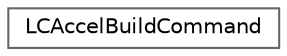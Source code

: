 digraph "类继承关系图"
{
 // LATEX_PDF_SIZE
  bgcolor="transparent";
  edge [fontname=Helvetica,fontsize=10,labelfontname=Helvetica,labelfontsize=10];
  node [fontname=Helvetica,fontsize=10,shape=box,height=0.2,width=0.4];
  rankdir="LR";
  Node0 [id="Node000000",label="LCAccelBuildCommand",height=0.2,width=0.4,color="grey40", fillcolor="white", style="filled",URL="$struct_l_c_accel_build_command.html",tooltip=" "];
}
